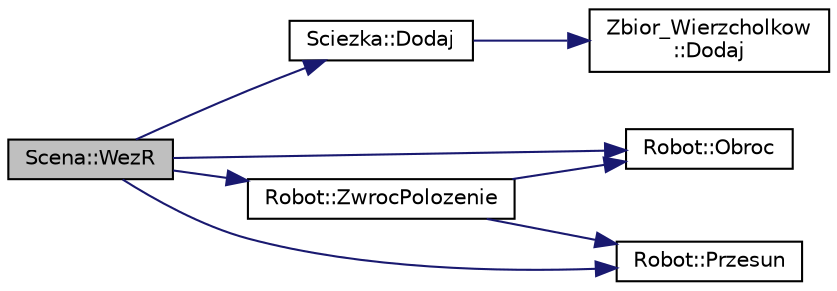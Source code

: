 digraph "Scena::WezR"
{
  edge [fontname="Helvetica",fontsize="10",labelfontname="Helvetica",labelfontsize="10"];
  node [fontname="Helvetica",fontsize="10",shape=record];
  rankdir="LR";
  Node1 [label="Scena::WezR",height=0.2,width=0.4,color="black", fillcolor="grey75", style="filled", fontcolor="black"];
  Node1 -> Node2 [color="midnightblue",fontsize="10",style="solid",fontname="Helvetica"];
  Node2 [label="Sciezka::Dodaj",height=0.2,width=0.4,color="black", fillcolor="white", style="filled",URL="$classSciezka.html#ae9084fe7b8e3dcd82bb006689b2637e7",tooltip="Metoda pozwalająca dodać wektor do ścieżki. "];
  Node2 -> Node3 [color="midnightblue",fontsize="10",style="solid",fontname="Helvetica"];
  Node3 [label="Zbior_Wierzcholkow\l::Dodaj",height=0.2,width=0.4,color="black", fillcolor="white", style="filled",URL="$classZbior__Wierzcholkow.html#ad3de16fb51e72f877e10a03cb6aa1e3a",tooltip="Metoda pozwalająca na dodanie kolejnego wektora do zbioru. "];
  Node1 -> Node4 [color="midnightblue",fontsize="10",style="solid",fontname="Helvetica"];
  Node4 [label="Robot::Obroc",height=0.2,width=0.4,color="black", fillcolor="white", style="filled",URL="$classRobot.html#aa3e9a7440c1b0d2469b3d754918ad2a3",tooltip="Metoda pozwalająca obracać robota o zadany kąt. "];
  Node1 -> Node5 [color="midnightblue",fontsize="10",style="solid",fontname="Helvetica"];
  Node5 [label="Robot::Przesun",height=0.2,width=0.4,color="black", fillcolor="white", style="filled",URL="$classRobot.html#a04e9ef976aec3f0988be7d0c63de1b83",tooltip="Metoda pozwalająca na przesunięcie robota o wektor. "];
  Node1 -> Node6 [color="midnightblue",fontsize="10",style="solid",fontname="Helvetica"];
  Node6 [label="Robot::ZwrocPolozenie",height=0.2,width=0.4,color="black", fillcolor="white", style="filled",URL="$classRobot.html#a4b6958b1c4e09ffac23bf2883b5bfb6b",tooltip="Metoda zwracająca wektor współrzędnych środka robota. "];
  Node6 -> Node4 [color="midnightblue",fontsize="10",style="solid",fontname="Helvetica"];
  Node6 -> Node5 [color="midnightblue",fontsize="10",style="solid",fontname="Helvetica"];
}
